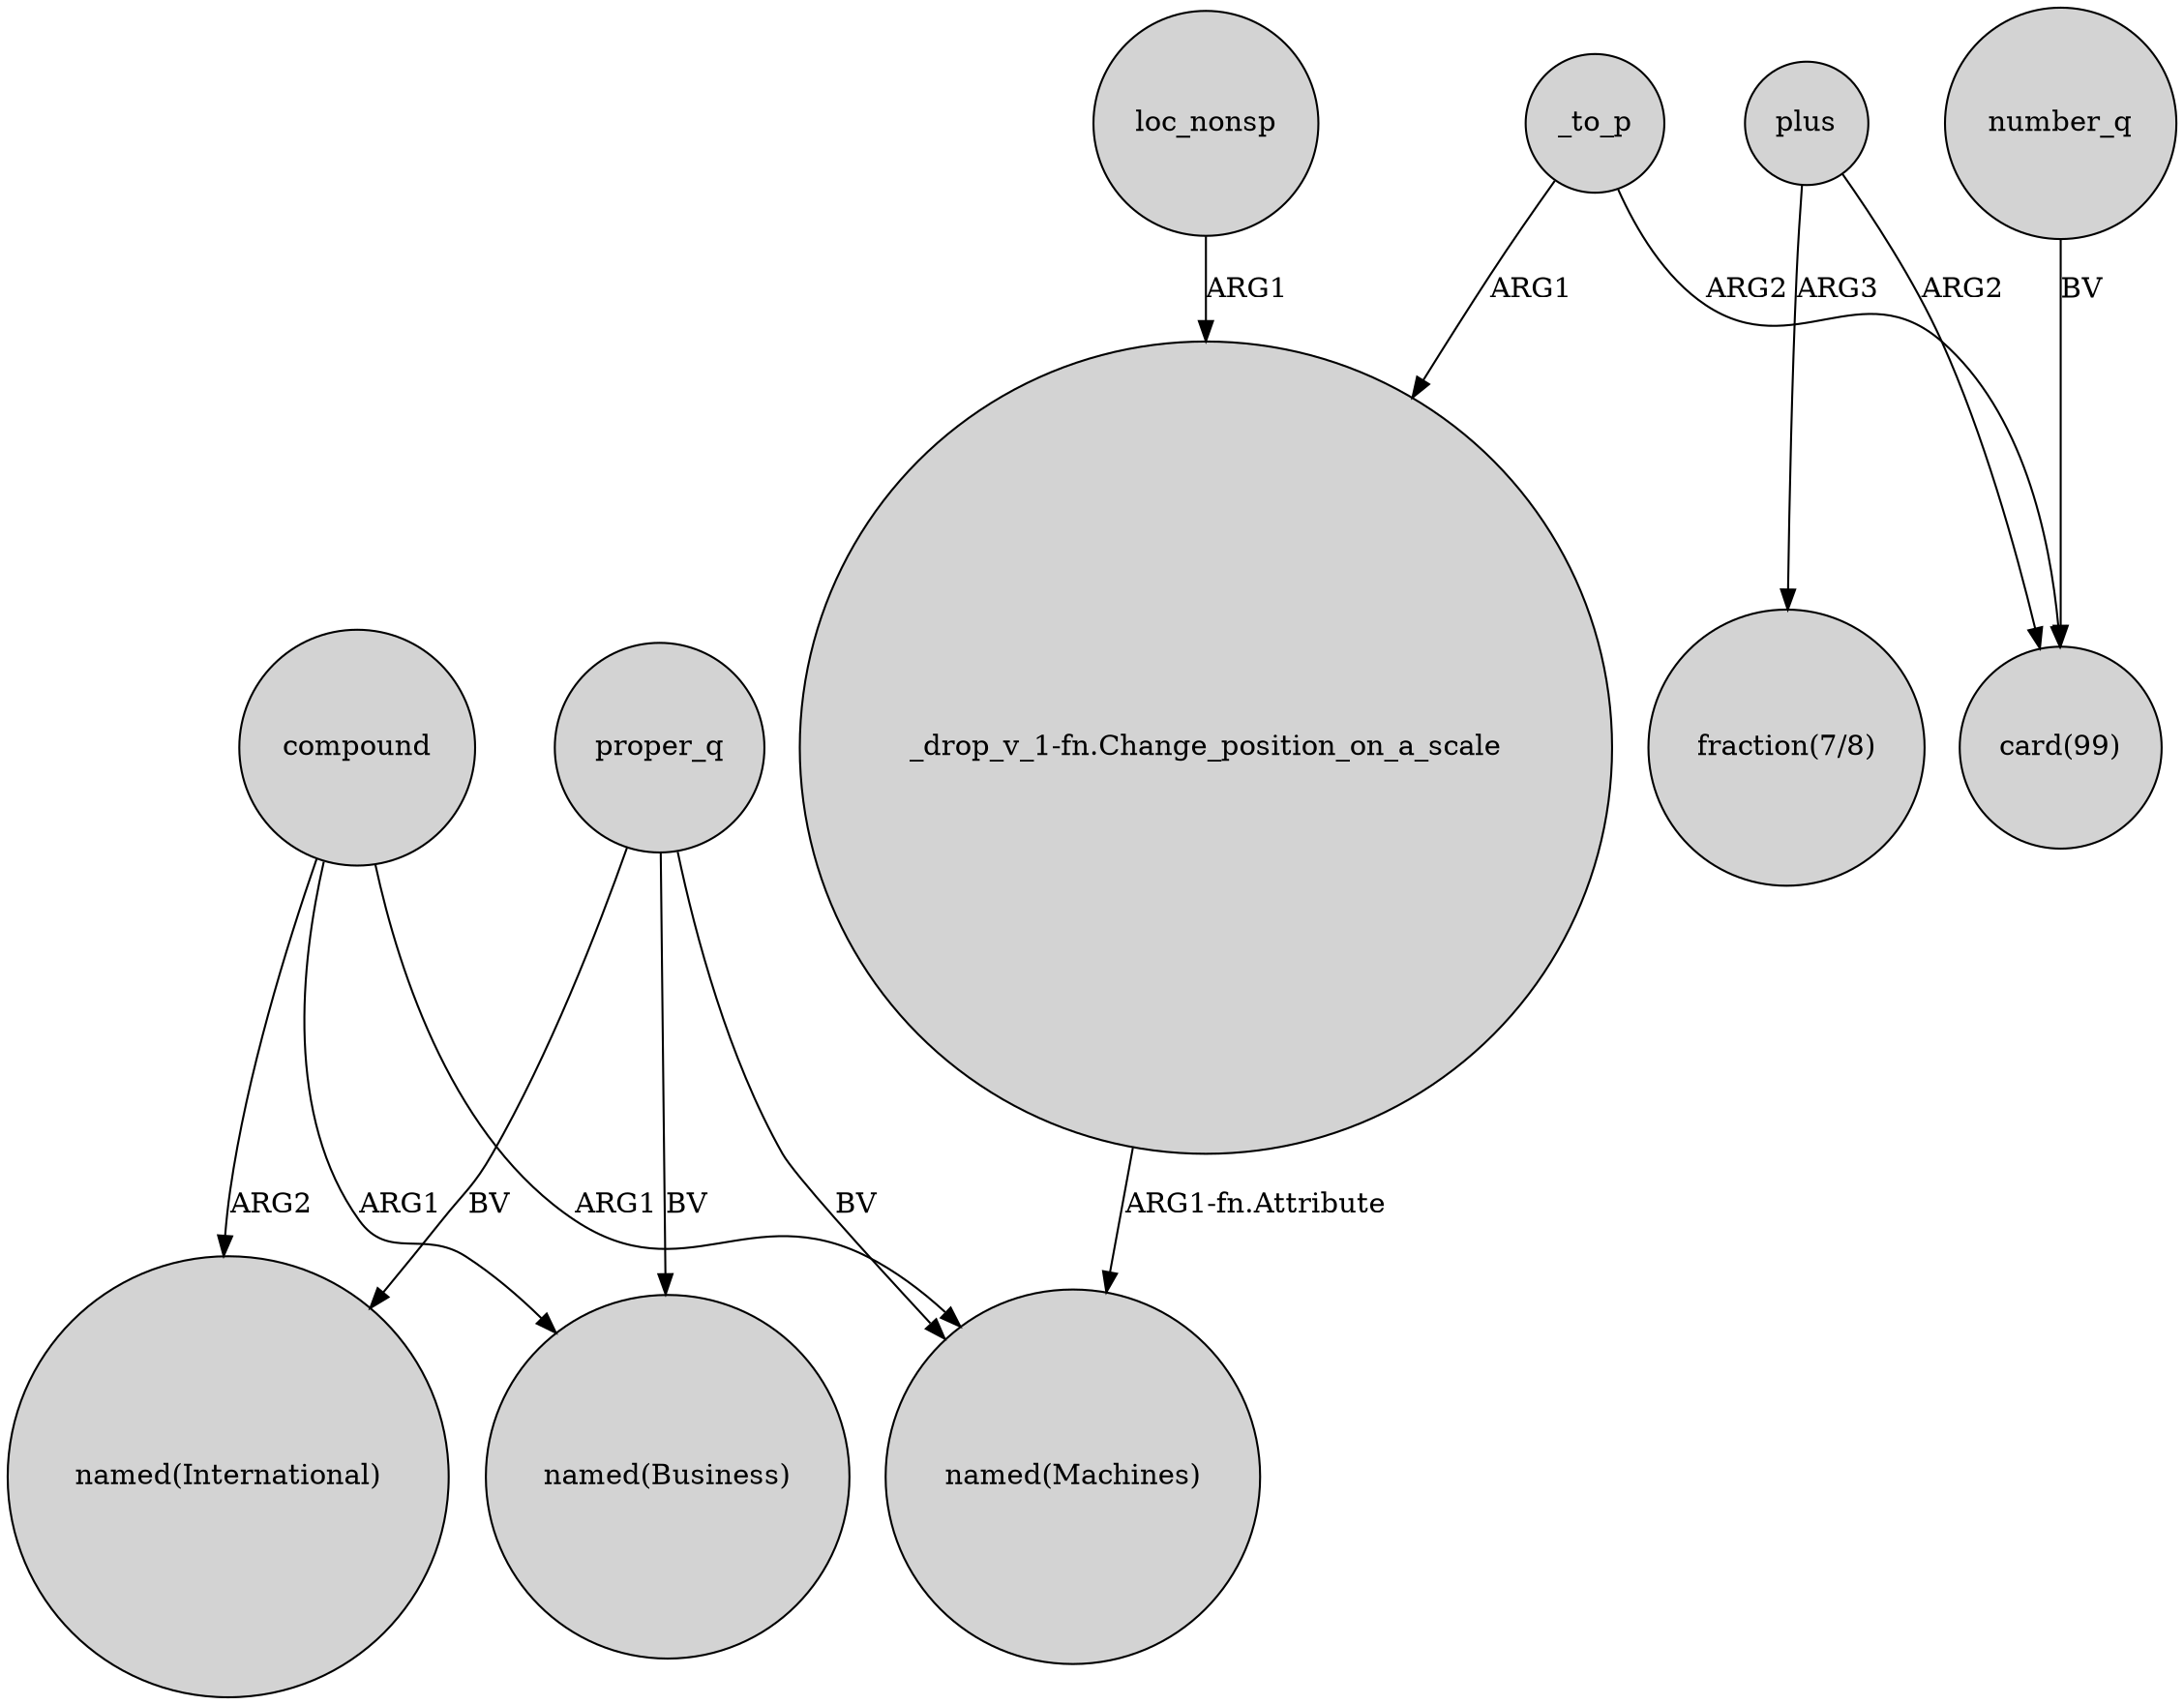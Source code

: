 digraph {
	node [shape=circle style=filled]
	proper_q -> "named(Business)" [label=BV]
	compound -> "named(Business)" [label=ARG1]
	proper_q -> "named(International)" [label=BV]
	_to_p -> "_drop_v_1-fn.Change_position_on_a_scale" [label=ARG1]
	plus -> "fraction(7/8)" [label=ARG3]
	_to_p -> "card(99)" [label=ARG2]
	number_q -> "card(99)" [label=BV]
	"_drop_v_1-fn.Change_position_on_a_scale" -> "named(Machines)" [label="ARG1-fn.Attribute"]
	compound -> "named(Machines)" [label=ARG1]
	proper_q -> "named(Machines)" [label=BV]
	plus -> "card(99)" [label=ARG2]
	loc_nonsp -> "_drop_v_1-fn.Change_position_on_a_scale" [label=ARG1]
	compound -> "named(International)" [label=ARG2]
}

